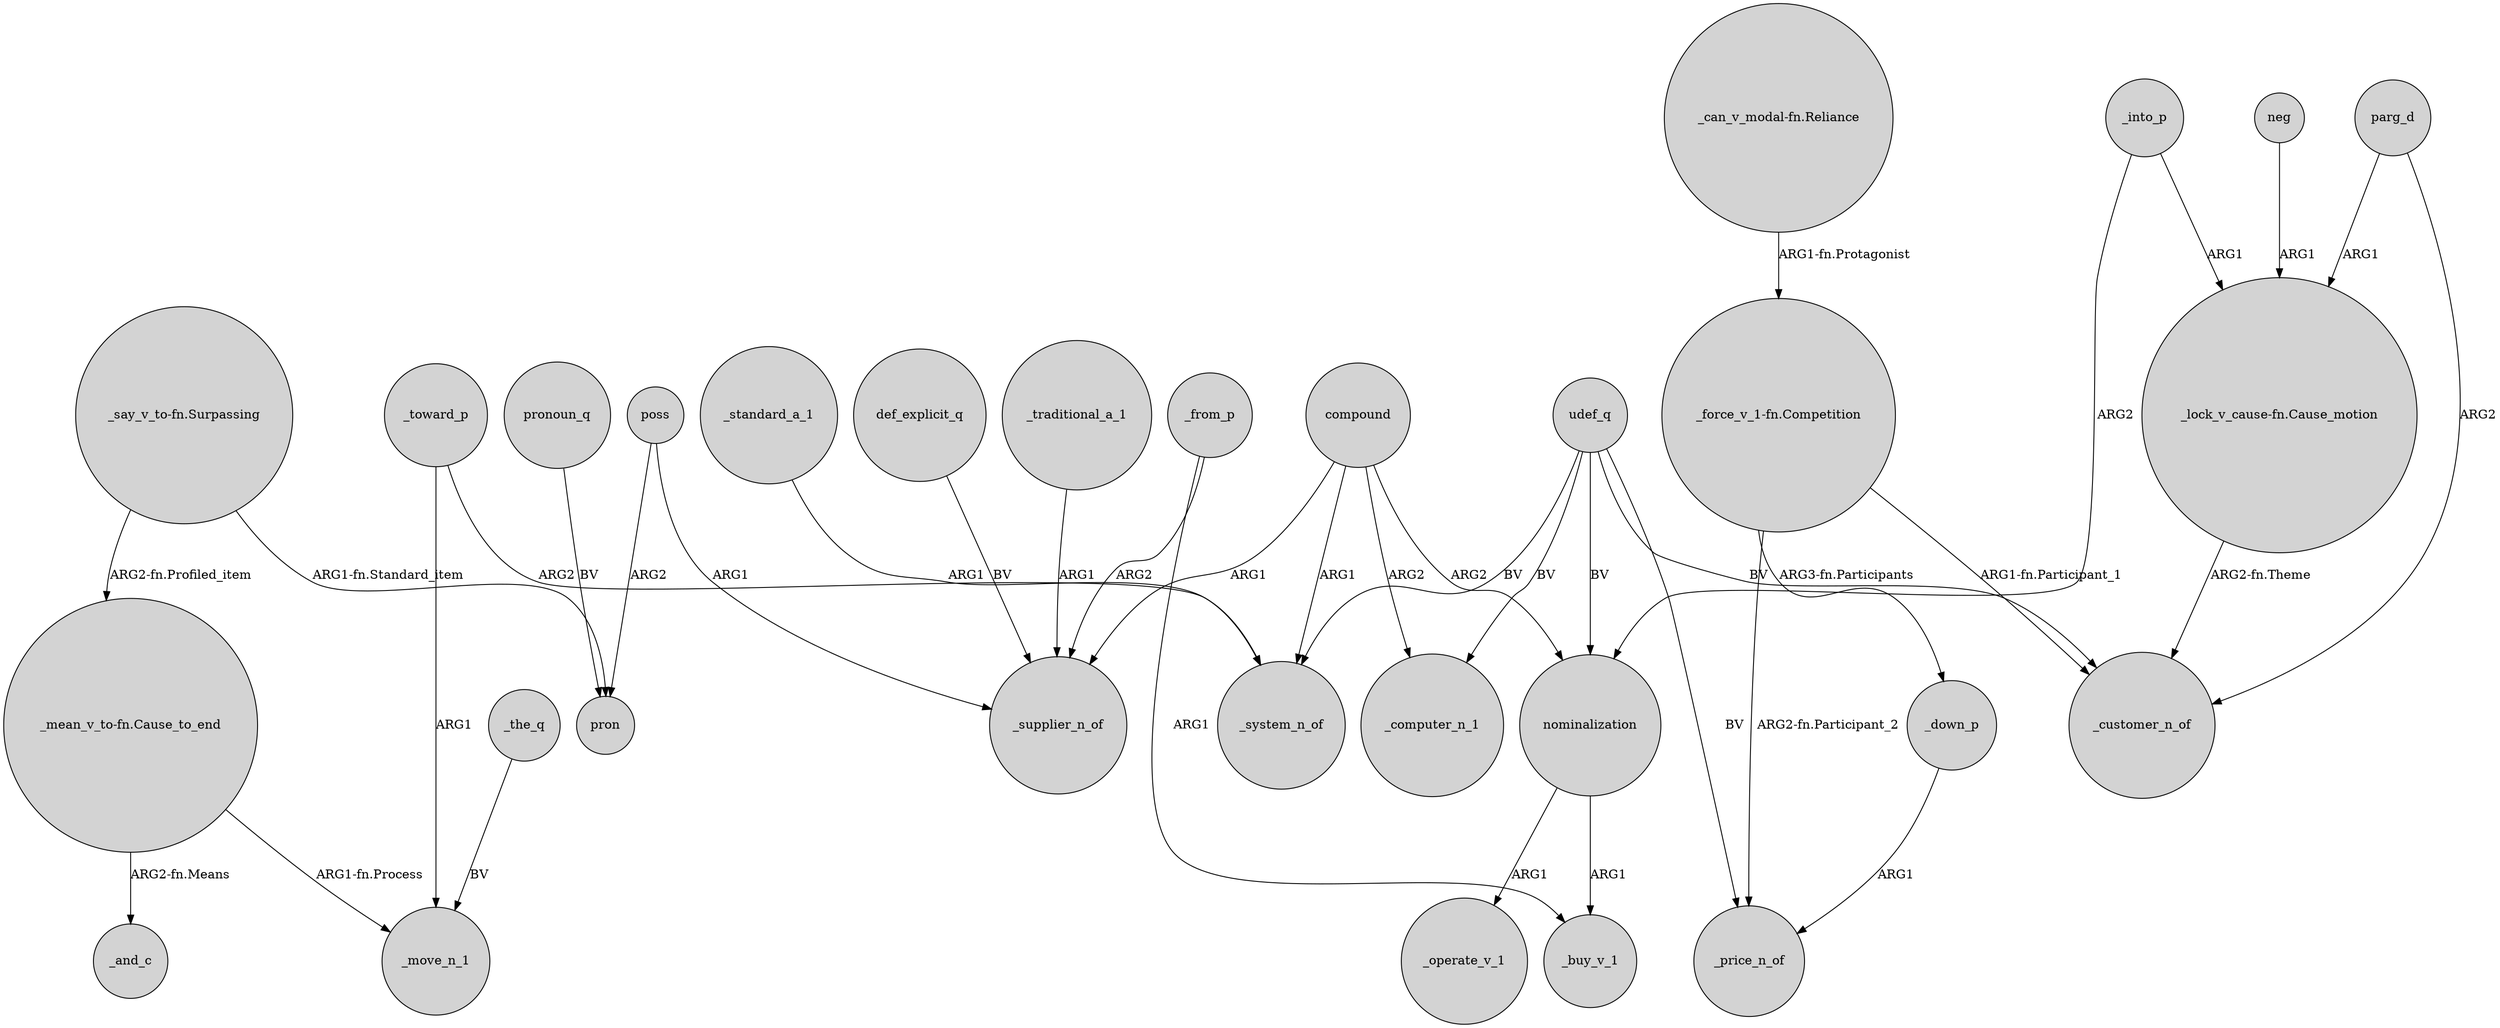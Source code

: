 digraph {
	node [shape=circle style=filled]
	compound -> _system_n_of [label=ARG1]
	nominalization -> _buy_v_1 [label=ARG1]
	"_force_v_1-fn.Competition" -> _down_p [label="ARG3-fn.Participants"]
	parg_d -> _customer_n_of [label=ARG2]
	_toward_p -> _move_n_1 [label=ARG1]
	udef_q -> _price_n_of [label=BV]
	_traditional_a_1 -> _supplier_n_of [label=ARG1]
	"_lock_v_cause-fn.Cause_motion" -> _customer_n_of [label="ARG2-fn.Theme"]
	udef_q -> nominalization [label=BV]
	neg -> "_lock_v_cause-fn.Cause_motion" [label=ARG1]
	nominalization -> _operate_v_1 [label=ARG1]
	compound -> _computer_n_1 [label=ARG2]
	"_mean_v_to-fn.Cause_to_end" -> _move_n_1 [label="ARG1-fn.Process"]
	"_force_v_1-fn.Competition" -> _customer_n_of [label="ARG1-fn.Participant_1"]
	compound -> nominalization [label=ARG2]
	_from_p -> _supplier_n_of [label=ARG2]
	_into_p -> nominalization [label=ARG2]
	pronoun_q -> pron [label=BV]
	poss -> pron [label=ARG2]
	"_force_v_1-fn.Competition" -> _price_n_of [label="ARG2-fn.Participant_2"]
	parg_d -> "_lock_v_cause-fn.Cause_motion" [label=ARG1]
	_into_p -> "_lock_v_cause-fn.Cause_motion" [label=ARG1]
	compound -> _supplier_n_of [label=ARG1]
	_toward_p -> _system_n_of [label=ARG2]
	udef_q -> _computer_n_1 [label=BV]
	def_explicit_q -> _supplier_n_of [label=BV]
	"_can_v_modal-fn.Reliance" -> "_force_v_1-fn.Competition" [label="ARG1-fn.Protagonist"]
	_down_p -> _price_n_of [label=ARG1]
	"_say_v_to-fn.Surpassing" -> "_mean_v_to-fn.Cause_to_end" [label="ARG2-fn.Profiled_item"]
	udef_q -> _system_n_of [label=BV]
	udef_q -> _customer_n_of [label=BV]
	_standard_a_1 -> _system_n_of [label=ARG1]
	poss -> _supplier_n_of [label=ARG1]
	"_mean_v_to-fn.Cause_to_end" -> _and_c [label="ARG2-fn.Means"]
	_from_p -> _buy_v_1 [label=ARG1]
	_the_q -> _move_n_1 [label=BV]
	"_say_v_to-fn.Surpassing" -> pron [label="ARG1-fn.Standard_item"]
}
